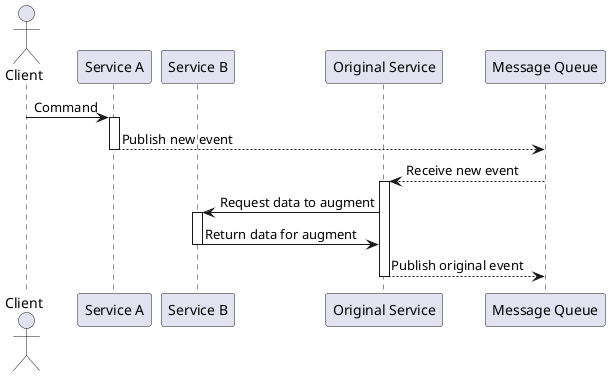 @startuml Event Republish

  actor "Client"
  participant "Service A"
  participant "Service B"
  participant "Original Service"
  participant "Message Queue"

  "Client" -> "Service A": Command
  activate "Service A"
    "Service A" --> "Message Queue": Publish new event
  deactivate "Service A"

  "Message Queue" --> "Original Service": Receive new event
  activate "Original Service"

    "Original Service" -> "Service B": Request data to augment
    activate "Service B"
      "Service B" -> "Original Service": Return data for augment
    deactivate "Service B"

    "Original Service" --> "Message Queue": Publish original event
  deactivate "Original Service"

@enduml
